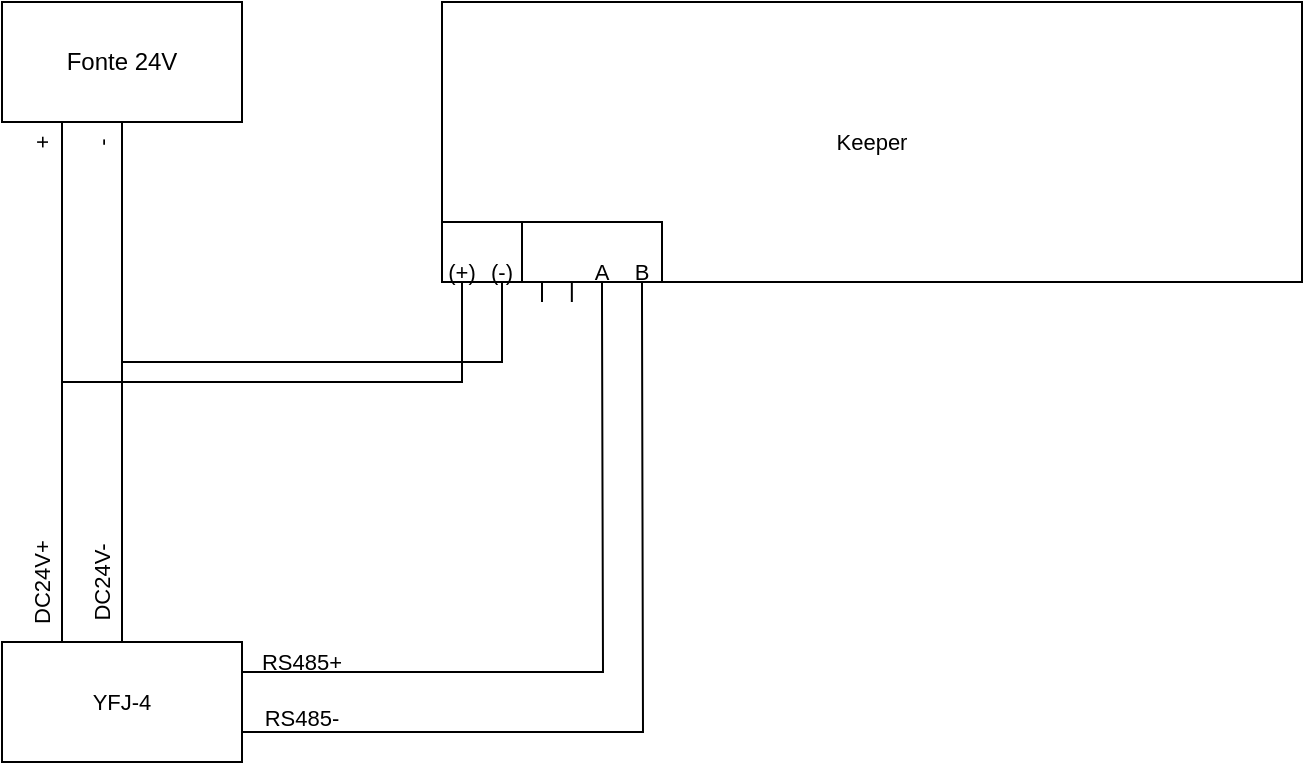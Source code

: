 <mxfile>
    <diagram id="XG0i-1avEa6YzQwoKn1v" name="Page-1">
        <mxGraphModel dx="790" dy="591" grid="1" gridSize="10" guides="1" tooltips="1" connect="1" arrows="1" fold="1" page="1" pageScale="1" pageWidth="1169" pageHeight="827" math="0" shadow="0">
            <root>
                <mxCell id="0"/>
                <mxCell id="1" parent="0"/>
                <mxCell id="8" style="edgeStyle=orthogonalEdgeStyle;shape=connector;rounded=0;html=1;exitX=0.5;exitY=1;exitDx=0;exitDy=0;entryX=0.5;entryY=0;entryDx=0;entryDy=0;labelBackgroundColor=default;strokeColor=default;fontFamily=Helvetica;fontSize=11;fontColor=default;endArrow=none;endFill=0;" edge="1" parent="1" source="2" target="6">
                    <mxGeometry relative="1" as="geometry"/>
                </mxCell>
                <mxCell id="19" style="edgeStyle=orthogonalEdgeStyle;shape=connector;rounded=0;html=1;exitX=0.25;exitY=1;exitDx=0;exitDy=0;labelBackgroundColor=default;strokeColor=default;fontFamily=Helvetica;fontSize=11;fontColor=default;endArrow=none;endFill=0;" edge="1" parent="1" source="2">
                    <mxGeometry relative="1" as="geometry">
                        <mxPoint x="460" y="320" as="targetPoint"/>
                        <Array as="points">
                            <mxPoint x="260" y="360"/>
                            <mxPoint x="460" y="360"/>
                        </Array>
                    </mxGeometry>
                </mxCell>
                <mxCell id="20" style="edgeStyle=orthogonalEdgeStyle;shape=connector;rounded=0;html=1;exitX=0.5;exitY=1;exitDx=0;exitDy=0;labelBackgroundColor=default;strokeColor=default;fontFamily=Helvetica;fontSize=11;fontColor=default;endArrow=none;endFill=0;" edge="1" parent="1" source="2">
                    <mxGeometry relative="1" as="geometry">
                        <mxPoint x="480" y="320" as="targetPoint"/>
                        <Array as="points">
                            <mxPoint x="290" y="350"/>
                            <mxPoint x="480" y="350"/>
                        </Array>
                    </mxGeometry>
                </mxCell>
                <mxCell id="2" value="Fonte 24V" style="whiteSpace=wrap;html=1;" vertex="1" parent="1">
                    <mxGeometry x="230" y="170" width="120" height="60" as="geometry"/>
                </mxCell>
                <mxCell id="5" value="Keeper" style="whiteSpace=wrap;html=1;fontFamily=Helvetica;fontSize=11;fontColor=default;" vertex="1" parent="1">
                    <mxGeometry x="450" y="170" width="430" height="140" as="geometry"/>
                </mxCell>
                <mxCell id="7" style="edgeStyle=orthogonalEdgeStyle;shape=connector;rounded=0;html=1;exitX=0.25;exitY=0;exitDx=0;exitDy=0;entryX=0.25;entryY=1;entryDx=0;entryDy=0;labelBackgroundColor=default;strokeColor=default;fontFamily=Helvetica;fontSize=11;fontColor=default;endArrow=none;endFill=0;" edge="1" parent="1" source="6" target="2">
                    <mxGeometry relative="1" as="geometry"/>
                </mxCell>
                <mxCell id="22" style="edgeStyle=orthogonalEdgeStyle;shape=connector;rounded=0;html=1;exitX=1;exitY=0.25;exitDx=0;exitDy=0;labelBackgroundColor=default;strokeColor=default;fontFamily=Helvetica;fontSize=11;fontColor=default;endArrow=none;endFill=0;" edge="1" parent="1" source="6">
                    <mxGeometry relative="1" as="geometry">
                        <mxPoint x="530" y="320" as="targetPoint"/>
                    </mxGeometry>
                </mxCell>
                <mxCell id="23" style="edgeStyle=orthogonalEdgeStyle;shape=connector;rounded=0;html=1;exitX=1;exitY=0.75;exitDx=0;exitDy=0;labelBackgroundColor=default;strokeColor=default;fontFamily=Helvetica;fontSize=11;fontColor=default;endArrow=none;endFill=0;" edge="1" parent="1" source="6">
                    <mxGeometry relative="1" as="geometry">
                        <mxPoint x="550" y="320" as="targetPoint"/>
                    </mxGeometry>
                </mxCell>
                <mxCell id="6" value="YFJ-4" style="whiteSpace=wrap;html=1;fontFamily=Helvetica;fontSize=11;fontColor=default;" vertex="1" parent="1">
                    <mxGeometry x="230" y="490" width="120" height="60" as="geometry"/>
                </mxCell>
                <mxCell id="9" value="" style="whiteSpace=wrap;html=1;fontFamily=Helvetica;fontSize=11;fontColor=default;" vertex="1" parent="1">
                    <mxGeometry x="450" y="280" width="40" height="30" as="geometry"/>
                </mxCell>
                <mxCell id="12" value="" style="edgeStyle=none;orthogonalLoop=1;jettySize=auto;html=1;rounded=0;labelBackgroundColor=default;strokeColor=default;fontFamily=Helvetica;fontSize=11;fontColor=default;endArrow=none;endFill=0;shape=connector;" edge="1" parent="1">
                    <mxGeometry width="80" relative="1" as="geometry">
                        <mxPoint x="460" y="320" as="sourcePoint"/>
                        <mxPoint x="460" y="310" as="targetPoint"/>
                        <Array as="points"/>
                    </mxGeometry>
                </mxCell>
                <mxCell id="14" value="" style="whiteSpace=wrap;html=1;fontFamily=Helvetica;fontSize=11;fontColor=default;" vertex="1" parent="1">
                    <mxGeometry x="490" y="280" width="70" height="30" as="geometry"/>
                </mxCell>
                <mxCell id="15" value="" style="edgeStyle=none;orthogonalLoop=1;jettySize=auto;html=1;rounded=0;labelBackgroundColor=default;strokeColor=default;fontFamily=Helvetica;fontSize=11;fontColor=default;endArrow=none;endFill=0;shape=connector;" edge="1" parent="1">
                    <mxGeometry width="80" relative="1" as="geometry">
                        <mxPoint x="500" y="320.0" as="sourcePoint"/>
                        <mxPoint x="500" y="310.0" as="targetPoint"/>
                        <Array as="points"/>
                    </mxGeometry>
                </mxCell>
                <mxCell id="16" value="" style="edgeStyle=none;orthogonalLoop=1;jettySize=auto;html=1;rounded=0;labelBackgroundColor=default;strokeColor=default;fontFamily=Helvetica;fontSize=11;fontColor=default;endArrow=none;endFill=0;shape=connector;" edge="1" parent="1">
                    <mxGeometry width="80" relative="1" as="geometry">
                        <mxPoint x="514.92" y="320.0" as="sourcePoint"/>
                        <mxPoint x="514.92" y="310.0" as="targetPoint"/>
                        <Array as="points"/>
                    </mxGeometry>
                </mxCell>
                <mxCell id="17" value="" style="edgeStyle=none;orthogonalLoop=1;jettySize=auto;html=1;rounded=0;labelBackgroundColor=default;strokeColor=default;fontFamily=Helvetica;fontSize=11;fontColor=default;endArrow=none;endFill=0;shape=connector;" edge="1" parent="1">
                    <mxGeometry width="80" relative="1" as="geometry">
                        <mxPoint x="530" y="320.0" as="sourcePoint"/>
                        <mxPoint x="530" y="310.0" as="targetPoint"/>
                        <Array as="points"/>
                    </mxGeometry>
                </mxCell>
                <mxCell id="21" value="" style="edgeStyle=none;orthogonalLoop=1;jettySize=auto;html=1;rounded=0;labelBackgroundColor=default;strokeColor=default;fontFamily=Helvetica;fontSize=11;fontColor=default;endArrow=none;endFill=0;shape=connector;" edge="1" parent="1">
                    <mxGeometry width="80" relative="1" as="geometry">
                        <mxPoint x="480.0" y="320.0" as="sourcePoint"/>
                        <mxPoint x="480.0" y="310.0" as="targetPoint"/>
                        <Array as="points"/>
                    </mxGeometry>
                </mxCell>
                <mxCell id="24" value="" style="edgeStyle=none;orthogonalLoop=1;jettySize=auto;html=1;rounded=0;labelBackgroundColor=default;strokeColor=default;fontFamily=Helvetica;fontSize=11;fontColor=default;endArrow=none;endFill=0;shape=connector;entryX=0.857;entryY=1.017;entryDx=0;entryDy=0;entryPerimeter=0;" edge="1" parent="1" target="14">
                    <mxGeometry width="80" relative="1" as="geometry">
                        <mxPoint x="550" y="320" as="sourcePoint"/>
                        <mxPoint x="630" y="320" as="targetPoint"/>
                        <Array as="points"/>
                    </mxGeometry>
                </mxCell>
                <mxCell id="25" value="A" style="text;strokeColor=none;align=center;fillColor=none;html=1;verticalAlign=middle;whiteSpace=wrap;rounded=0;fontFamily=Helvetica;fontSize=11;fontColor=default;" vertex="1" parent="1">
                    <mxGeometry x="500" y="290" width="60" height="30" as="geometry"/>
                </mxCell>
                <mxCell id="26" value="B" style="text;strokeColor=none;align=center;fillColor=none;html=1;verticalAlign=middle;whiteSpace=wrap;rounded=0;fontFamily=Helvetica;fontSize=11;fontColor=default;" vertex="1" parent="1">
                    <mxGeometry x="520" y="290" width="60" height="30" as="geometry"/>
                </mxCell>
                <mxCell id="27" value="(+)" style="text;strokeColor=none;align=center;fillColor=none;html=1;verticalAlign=middle;whiteSpace=wrap;rounded=0;fontFamily=Helvetica;fontSize=11;fontColor=default;" vertex="1" parent="1">
                    <mxGeometry x="430" y="290" width="60" height="30" as="geometry"/>
                </mxCell>
                <mxCell id="28" value="(-)" style="text;strokeColor=none;align=center;fillColor=none;html=1;verticalAlign=middle;whiteSpace=wrap;rounded=0;fontFamily=Helvetica;fontSize=11;fontColor=default;" vertex="1" parent="1">
                    <mxGeometry x="450" y="290" width="60" height="30" as="geometry"/>
                </mxCell>
                <mxCell id="29" value="RS485+" style="text;strokeColor=none;align=center;fillColor=none;html=1;verticalAlign=middle;whiteSpace=wrap;rounded=0;fontFamily=Helvetica;fontSize=11;fontColor=default;" vertex="1" parent="1">
                    <mxGeometry x="350" y="490" width="60" height="20" as="geometry"/>
                </mxCell>
                <mxCell id="31" value="RS485-" style="text;strokeColor=none;align=center;fillColor=none;html=1;verticalAlign=middle;whiteSpace=wrap;rounded=0;fontFamily=Helvetica;fontSize=11;fontColor=default;" vertex="1" parent="1">
                    <mxGeometry x="350" y="520" width="60" height="15" as="geometry"/>
                </mxCell>
                <mxCell id="36" value="DC24V+" style="text;strokeColor=none;align=center;fillColor=none;html=1;verticalAlign=middle;whiteSpace=wrap;rounded=0;fontFamily=Helvetica;fontSize=11;fontColor=default;rotation=-90;" vertex="1" parent="1">
                    <mxGeometry x="220" y="450" width="60" height="20" as="geometry"/>
                </mxCell>
                <mxCell id="37" value="DC24V-" style="text;strokeColor=none;align=center;fillColor=none;html=1;verticalAlign=middle;whiteSpace=wrap;rounded=0;fontFamily=Helvetica;fontSize=11;fontColor=default;rotation=-90;" vertex="1" parent="1">
                    <mxGeometry x="250" y="450" width="60" height="20" as="geometry"/>
                </mxCell>
                <mxCell id="38" value="+" style="text;strokeColor=none;align=center;fillColor=none;html=1;verticalAlign=middle;whiteSpace=wrap;rounded=0;fontFamily=Helvetica;fontSize=11;fontColor=default;rotation=-90;" vertex="1" parent="1">
                    <mxGeometry x="220" y="230" width="60" height="20" as="geometry"/>
                </mxCell>
                <mxCell id="39" value="-" style="text;strokeColor=none;align=center;fillColor=none;html=1;verticalAlign=middle;whiteSpace=wrap;rounded=0;fontFamily=Helvetica;fontSize=11;fontColor=default;rotation=-90;" vertex="1" parent="1">
                    <mxGeometry x="250" y="230" width="60" height="20" as="geometry"/>
                </mxCell>
            </root>
        </mxGraphModel>
    </diagram>
</mxfile>
